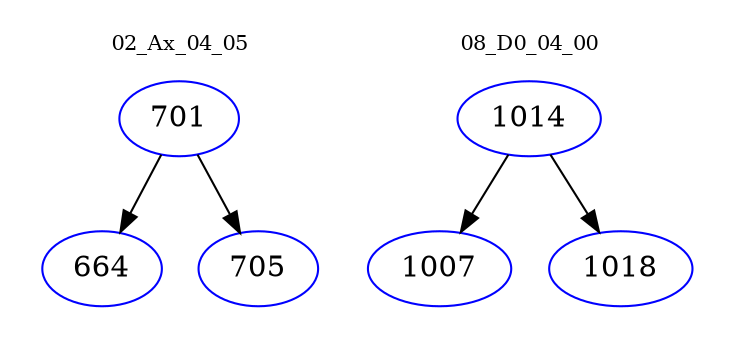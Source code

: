 digraph{
subgraph cluster_0 {
color = white
label = "02_Ax_04_05";
fontsize=10;
T0_701 [label="701", color="blue"]
T0_701 -> T0_664 [color="black"]
T0_664 [label="664", color="blue"]
T0_701 -> T0_705 [color="black"]
T0_705 [label="705", color="blue"]
}
subgraph cluster_1 {
color = white
label = "08_D0_04_00";
fontsize=10;
T1_1014 [label="1014", color="blue"]
T1_1014 -> T1_1007 [color="black"]
T1_1007 [label="1007", color="blue"]
T1_1014 -> T1_1018 [color="black"]
T1_1018 [label="1018", color="blue"]
}
}
